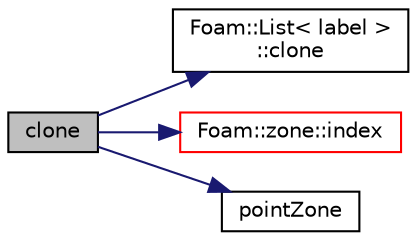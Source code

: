 digraph "clone"
{
  bgcolor="transparent";
  edge [fontname="Helvetica",fontsize="10",labelfontname="Helvetica",labelfontsize="10"];
  node [fontname="Helvetica",fontsize="10",shape=record];
  rankdir="LR";
  Node1 [label="clone",height=0.2,width=0.4,color="black", fillcolor="grey75", style="filled", fontcolor="black"];
  Node1 -> Node2 [color="midnightblue",fontsize="10",style="solid",fontname="Helvetica"];
  Node2 [label="Foam::List\< label \>\l::clone",height=0.2,width=0.4,color="black",URL="$a01397.html#a7fddf739ea19e1d4c767e6e03277cf6d",tooltip="Clone. "];
  Node1 -> Node3 [color="midnightblue",fontsize="10",style="solid",fontname="Helvetica"];
  Node3 [label="Foam::zone::index",height=0.2,width=0.4,color="red",URL="$a03015.html#a7d1e8acadb27bd2b4e61457d47b71b6f",tooltip="Return the index of this zone in zone list. "];
  Node1 -> Node4 [color="midnightblue",fontsize="10",style="solid",fontname="Helvetica"];
  Node4 [label="pointZone",height=0.2,width=0.4,color="black",URL="$a01947.html#a62a1edc39bbf859611a3e5af355dfe9d",tooltip="Disallow default bitwise copy construct. "];
}
